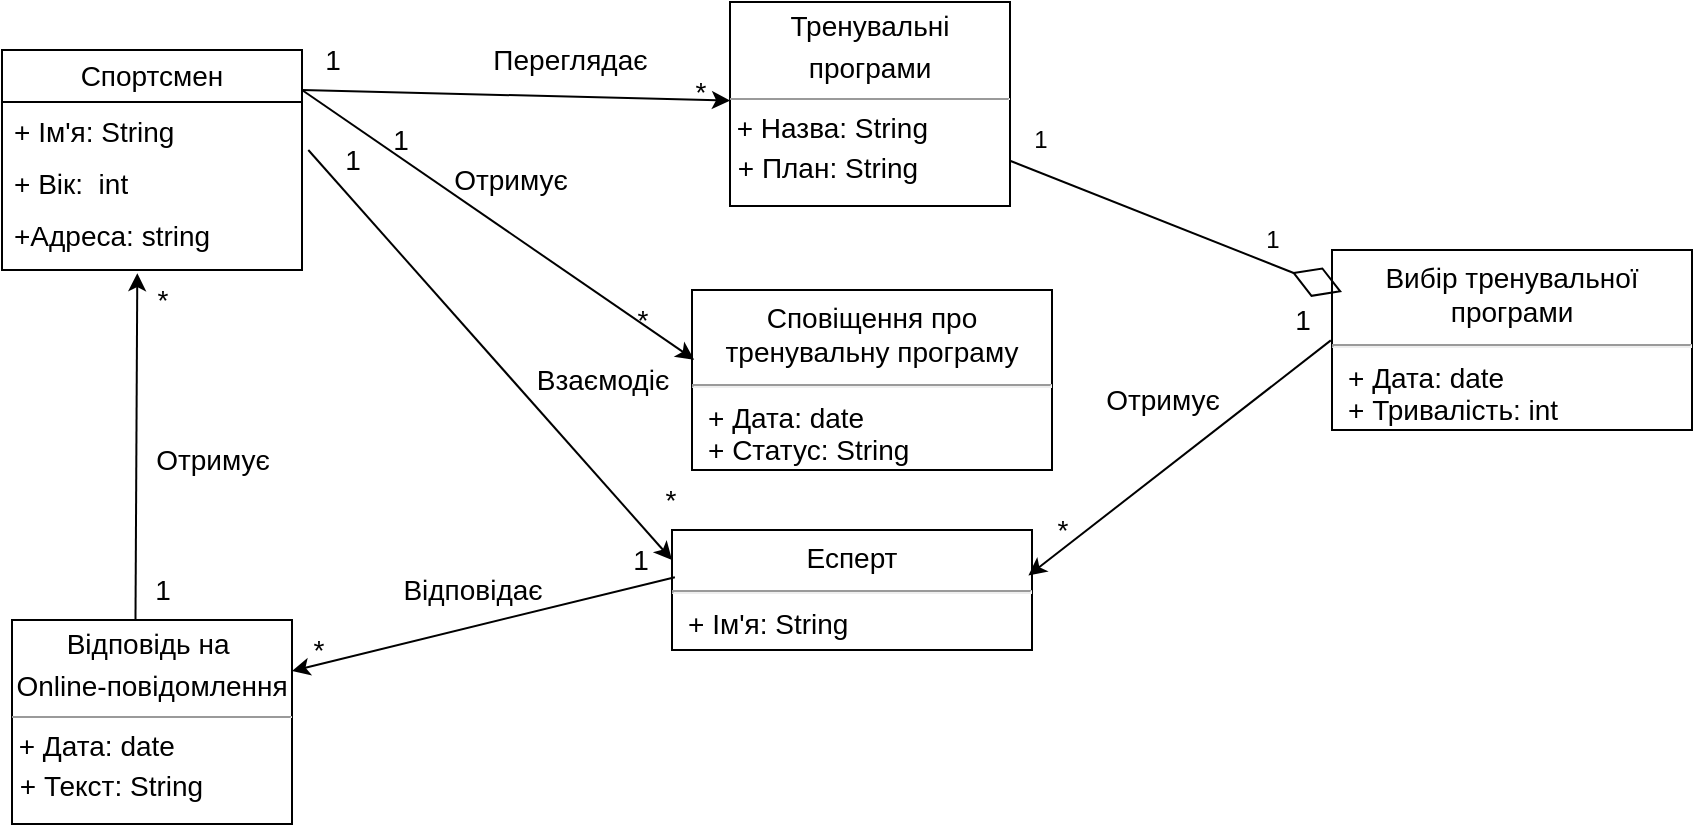 <mxfile version="22.0.8" type="device">
  <diagram name="Страница — 1" id="PT70_CYcPv-NNOxItSxv">
    <mxGraphModel dx="1050" dy="574" grid="1" gridSize="10" guides="1" tooltips="1" connect="1" arrows="1" fold="1" page="1" pageScale="1" pageWidth="827" pageHeight="1169" math="0" shadow="0">
      <root>
        <mxCell id="0" />
        <mxCell id="1" parent="0" />
        <mxCell id="0k0r966J7VI7oezdHhZW-1" value="&lt;font style=&quot;font-size: 14px;&quot;&gt;Спортсмен&lt;/font&gt;" style="swimlane;fontStyle=0;childLayout=stackLayout;horizontal=1;startSize=26;fillColor=none;horizontalStack=0;resizeParent=1;resizeParentMax=0;resizeLast=0;collapsible=1;marginBottom=0;whiteSpace=wrap;html=1;" parent="1" vertex="1">
          <mxGeometry x="80" y="80" width="150" height="110" as="geometry">
            <mxRectangle x="80" y="80" width="100" height="30" as="alternateBounds" />
          </mxGeometry>
        </mxCell>
        <mxCell id="0k0r966J7VI7oezdHhZW-2" value="&lt;font style=&quot;font-size: 14px;&quot;&gt;+ Ім&#39;я: String&lt;/font&gt;" style="text;strokeColor=none;fillColor=none;align=left;verticalAlign=top;spacingLeft=4;spacingRight=4;overflow=hidden;rotatable=0;points=[[0,0.5],[1,0.5]];portConstraint=eastwest;whiteSpace=wrap;html=1;" parent="0k0r966J7VI7oezdHhZW-1" vertex="1">
          <mxGeometry y="26" width="150" height="26" as="geometry" />
        </mxCell>
        <mxCell id="0k0r966J7VI7oezdHhZW-3" value="&lt;font style=&quot;font-size: 14px;&quot;&gt;+ Вік:&amp;nbsp; int&lt;/font&gt;" style="text;strokeColor=none;fillColor=none;align=left;verticalAlign=top;spacingLeft=4;spacingRight=4;overflow=hidden;rotatable=0;points=[[0,0.5],[1,0.5]];portConstraint=eastwest;whiteSpace=wrap;html=1;" parent="0k0r966J7VI7oezdHhZW-1" vertex="1">
          <mxGeometry y="52" width="150" height="26" as="geometry" />
        </mxCell>
        <mxCell id="0k0r966J7VI7oezdHhZW-4" value="&lt;font style=&quot;font-size: 14px;&quot;&gt;+Адреса: string&lt;/font&gt;" style="text;strokeColor=none;fillColor=none;align=left;verticalAlign=top;spacingLeft=4;spacingRight=4;overflow=hidden;rotatable=0;points=[[0,0.5],[1,0.5]];portConstraint=eastwest;whiteSpace=wrap;html=1;" parent="0k0r966J7VI7oezdHhZW-1" vertex="1">
          <mxGeometry y="78" width="150" height="32" as="geometry" />
        </mxCell>
        <mxCell id="0k0r966J7VI7oezdHhZW-8" value="&lt;p style=&quot;margin:0px;margin-top:4px;text-align:center;&quot;&gt;&lt;span style=&quot;font-size: 14px;&quot;&gt;Тренувальні&lt;/span&gt;&lt;/p&gt;&lt;p style=&quot;margin:0px;margin-top:4px;text-align:center;&quot;&gt;&lt;span style=&quot;font-size: 14px;&quot;&gt;програми&lt;/span&gt;&lt;/p&gt;&lt;hr size=&quot;1&quot;&gt;&lt;div style=&quot;height:2px;&quot;&gt;&amp;nbsp;&lt;font style=&quot;font-size: 14px;&quot;&gt;+ Назва: String&lt;/font&gt;&lt;/div&gt;&lt;div style=&quot;height:2px;&quot;&gt;&lt;font style=&quot;font-size: 14px;&quot;&gt;&lt;br&gt;&lt;/font&gt;&lt;/div&gt;&lt;div style=&quot;height:2px;&quot;&gt;&lt;font style=&quot;font-size: 14px;&quot;&gt;&lt;br&gt;&lt;/font&gt;&lt;/div&gt;&lt;div style=&quot;height:2px;&quot;&gt;&lt;font style=&quot;font-size: 14px;&quot;&gt;&lt;br&gt;&lt;/font&gt;&lt;/div&gt;&lt;div style=&quot;height:2px;&quot;&gt;&lt;font style=&quot;font-size: 14px;&quot;&gt;&lt;br&gt;&lt;/font&gt;&lt;/div&gt;&lt;div style=&quot;height:2px;&quot;&gt;&lt;font style=&quot;font-size: 14px;&quot;&gt;&lt;br&gt;&lt;/font&gt;&lt;/div&gt;&lt;div style=&quot;height:2px;&quot;&gt;&lt;font style=&quot;font-size: 14px;&quot;&gt;&lt;br&gt;&lt;/font&gt;&lt;/div&gt;&lt;div style=&quot;height:2px;&quot;&gt;&lt;font style=&quot;font-size: 14px;&quot;&gt;&lt;br&gt;&lt;/font&gt;&lt;/div&gt;&lt;div style=&quot;height:2px;&quot;&gt;&lt;font style=&quot;font-size: 14px;&quot;&gt;&lt;br&gt;&lt;/font&gt;&lt;/div&gt;&lt;div style=&quot;height:2px;&quot;&gt;&lt;font style=&quot;font-size: 14px;&quot;&gt;&lt;br&gt;&lt;/font&gt;&lt;/div&gt;&lt;div style=&quot;height:2px;&quot;&gt;&lt;font style=&quot;font-size: 14px;&quot;&gt;&amp;nbsp;+ План: String&lt;/font&gt;&lt;/div&gt;&lt;div style=&quot;height:2px;&quot;&gt;&lt;font style=&quot;font-size: 14px;&quot;&gt;&lt;br&gt;&lt;/font&gt;&lt;/div&gt;" style="verticalAlign=top;align=left;overflow=fill;fontSize=12;fontFamily=Helvetica;html=1;whiteSpace=wrap;" parent="1" vertex="1">
          <mxGeometry x="444" y="56" width="140" height="102" as="geometry" />
        </mxCell>
        <mxCell id="0k0r966J7VI7oezdHhZW-10" value="&lt;font style=&quot;font-size: 14px;&quot;&gt;&amp;nbsp; &amp;nbsp; &amp;nbsp;Переглядає&lt;/font&gt;" style="text;html=1;align=center;verticalAlign=middle;resizable=0;points=[];autosize=1;strokeColor=none;fillColor=none;" parent="1" vertex="1">
          <mxGeometry x="293.5" y="70" width="120" height="30" as="geometry" />
        </mxCell>
        <mxCell id="0k0r966J7VI7oezdHhZW-11" value="&lt;p style=&quot;margin: 6px 0px 0px; text-align: center; font-size: 14px;&quot;&gt;&lt;font style=&quot;font-size: 14px;&quot;&gt;Вибір тренувальної програми&lt;/font&gt;&lt;/p&gt;&lt;hr style=&quot;font-size: 14px;&quot;&gt;&lt;p style=&quot;margin: 0px 0px 0px 8px; font-size: 14px;&quot;&gt;&lt;font style=&quot;font-size: 14px;&quot;&gt;+ Дата: date&lt;br&gt;+ Тривалість: int&lt;/font&gt;&lt;/p&gt;" style="align=left;overflow=fill;html=1;dropTarget=0;whiteSpace=wrap;" parent="1" vertex="1">
          <mxGeometry x="745" y="180" width="180" height="90" as="geometry" />
        </mxCell>
        <mxCell id="0k0r966J7VI7oezdHhZW-13" value="&lt;font style=&quot;font-size: 14px;&quot;&gt;1&lt;/font&gt;" style="text;html=1;align=center;verticalAlign=middle;resizable=0;points=[];autosize=1;strokeColor=none;fillColor=none;" parent="1" vertex="1">
          <mxGeometry x="230" y="70" width="30" height="30" as="geometry" />
        </mxCell>
        <mxCell id="0k0r966J7VI7oezdHhZW-14" value="&lt;font style=&quot;font-size: 14px;&quot;&gt;*&lt;/font&gt;" style="text;html=1;align=center;verticalAlign=middle;resizable=0;points=[];autosize=1;strokeColor=none;fillColor=none;" parent="1" vertex="1">
          <mxGeometry x="414" y="86" width="30" height="30" as="geometry" />
        </mxCell>
        <mxCell id="0k0r966J7VI7oezdHhZW-19" value="1" style="text;html=1;align=center;verticalAlign=middle;resizable=0;points=[];autosize=1;strokeColor=none;fillColor=none;" parent="1" vertex="1">
          <mxGeometry x="584" y="110" width="30" height="30" as="geometry" />
        </mxCell>
        <mxCell id="0k0r966J7VI7oezdHhZW-20" value="1" style="text;html=1;align=center;verticalAlign=middle;resizable=0;points=[];autosize=1;strokeColor=none;fillColor=none;" parent="1" vertex="1">
          <mxGeometry x="700" y="160" width="30" height="30" as="geometry" />
        </mxCell>
        <mxCell id="0k0r966J7VI7oezdHhZW-21" value="&lt;p style=&quot;margin: 6px 0px 0px; text-align: center; font-size: 14px;&quot;&gt;&lt;font style=&quot;font-size: 14px;&quot;&gt;Сповіщення про тренувальну програму&lt;/font&gt;&lt;/p&gt;&lt;hr style=&quot;font-size: 14px;&quot;&gt;&lt;p style=&quot;margin: 0px 0px 0px 8px; font-size: 14px;&quot;&gt;&lt;font style=&quot;font-size: 14px;&quot;&gt;+ Дата: date&lt;br&gt;+ Статус: String&lt;/font&gt;&lt;/p&gt;" style="align=left;overflow=fill;html=1;dropTarget=0;whiteSpace=wrap;" parent="1" vertex="1">
          <mxGeometry x="425" y="200" width="180" height="90" as="geometry" />
        </mxCell>
        <mxCell id="0k0r966J7VI7oezdHhZW-22" value="&lt;font style=&quot;font-size: 14px;&quot;&gt;1&lt;/font&gt;" style="text;html=1;align=center;verticalAlign=middle;resizable=0;points=[];autosize=1;strokeColor=none;fillColor=none;" parent="1" vertex="1">
          <mxGeometry x="263.5" y="110" width="30" height="30" as="geometry" />
        </mxCell>
        <mxCell id="0k0r966J7VI7oezdHhZW-24" value="&lt;font style=&quot;font-size: 14px;&quot;&gt;Отримує&lt;/font&gt;" style="text;html=1;align=center;verticalAlign=middle;resizable=0;points=[];autosize=1;strokeColor=none;fillColor=none;" parent="1" vertex="1">
          <mxGeometry x="293.5" y="130" width="80" height="30" as="geometry" />
        </mxCell>
        <mxCell id="0k0r966J7VI7oezdHhZW-25" value="&lt;font style=&quot;font-size: 14px;&quot;&gt;*&lt;/font&gt;" style="text;html=1;align=center;verticalAlign=middle;resizable=0;points=[];autosize=1;strokeColor=none;fillColor=none;" parent="1" vertex="1">
          <mxGeometry x="385" y="200" width="30" height="30" as="geometry" />
        </mxCell>
        <mxCell id="0k0r966J7VI7oezdHhZW-28" value="&lt;p style=&quot;margin: 6px 0px 0px; text-align: center; font-size: 14px;&quot;&gt;Есперт&lt;/p&gt;&lt;hr style=&quot;font-size: 14px;&quot;&gt;&lt;p style=&quot;margin: 0px 0px 0px 8px; font-size: 14px;&quot;&gt;&lt;font style=&quot;font-size: 14px;&quot;&gt;+ Ім&#39;я: String&lt;br&gt;&lt;/font&gt;&lt;/p&gt;" style="align=left;overflow=fill;html=1;dropTarget=0;whiteSpace=wrap;" parent="1" vertex="1">
          <mxGeometry x="415" y="320" width="180" height="60" as="geometry" />
        </mxCell>
        <mxCell id="0k0r966J7VI7oezdHhZW-36" value="&lt;font style=&quot;font-size: 14px;&quot;&gt;1&lt;/font&gt;" style="text;html=1;align=center;verticalAlign=middle;resizable=0;points=[];autosize=1;strokeColor=none;fillColor=none;" parent="1" vertex="1">
          <mxGeometry x="240" y="120" width="30" height="30" as="geometry" />
        </mxCell>
        <mxCell id="0k0r966J7VI7oezdHhZW-37" value="&lt;span style=&quot;font-size: 14px;&quot;&gt;Взаємодіє&lt;/span&gt;" style="text;html=1;align=center;verticalAlign=middle;resizable=0;points=[];autosize=1;strokeColor=none;fillColor=none;" parent="1" vertex="1">
          <mxGeometry x="335" y="230" width="90" height="30" as="geometry" />
        </mxCell>
        <mxCell id="0k0r966J7VI7oezdHhZW-38" value="&lt;font style=&quot;font-size: 14px;&quot;&gt;*&lt;/font&gt;" style="text;html=1;align=center;verticalAlign=middle;resizable=0;points=[];autosize=1;strokeColor=none;fillColor=none;" parent="1" vertex="1">
          <mxGeometry x="222.5" y="365" width="30" height="30" as="geometry" />
        </mxCell>
        <mxCell id="0k0r966J7VI7oezdHhZW-40" value="&lt;font style=&quot;font-size: 14px;&quot;&gt;Отримує&lt;/font&gt;" style="text;html=1;align=center;verticalAlign=middle;resizable=0;points=[];autosize=1;strokeColor=none;fillColor=none;" parent="1" vertex="1">
          <mxGeometry x="620" y="240" width="80" height="30" as="geometry" />
        </mxCell>
        <mxCell id="0k0r966J7VI7oezdHhZW-42" value="" style="endArrow=diamondThin;endFill=0;endSize=24;html=1;rounded=0;entryX=1.167;entryY=0.013;entryDx=0;entryDy=0;entryPerimeter=0;" parent="1" edge="1">
          <mxGeometry width="160" relative="1" as="geometry">
            <mxPoint x="584" y="135.349" as="sourcePoint" />
            <mxPoint x="750.01" y="201.04" as="targetPoint" />
          </mxGeometry>
        </mxCell>
        <mxCell id="0k0r966J7VI7oezdHhZW-41" value="&lt;font style=&quot;font-size: 14px;&quot;&gt;1&lt;/font&gt;" style="text;html=1;align=center;verticalAlign=middle;resizable=0;points=[];autosize=1;strokeColor=none;fillColor=none;" parent="1" vertex="1">
          <mxGeometry x="715" y="200" width="30" height="30" as="geometry" />
        </mxCell>
        <mxCell id="0k0r966J7VI7oezdHhZW-44" value="&lt;p style=&quot;margin:0px;margin-top:4px;text-align:center;&quot;&gt;&lt;span style=&quot;font-size: 14px;&quot;&gt;Відповідь на&amp;nbsp;&lt;/span&gt;&lt;/p&gt;&lt;p style=&quot;margin:0px;margin-top:4px;text-align:center;&quot;&gt;&lt;font style=&quot;font-size: 14px;&quot;&gt;Online-повідомлення&lt;/font&gt;&lt;br&gt;&lt;/p&gt;&lt;hr size=&quot;1&quot;&gt;&lt;div style=&quot;height:2px;&quot;&gt;&amp;nbsp;&lt;font style=&quot;font-size: 14px;&quot;&gt;+ Дата: date&lt;/font&gt;&lt;/div&gt;&lt;div style=&quot;height:2px;&quot;&gt;&lt;font style=&quot;font-size: 14px;&quot;&gt;&lt;br&gt;&lt;/font&gt;&lt;/div&gt;&lt;div style=&quot;height:2px;&quot;&gt;&lt;font style=&quot;font-size: 14px;&quot;&gt;&lt;br&gt;&lt;/font&gt;&lt;/div&gt;&lt;div style=&quot;height:2px;&quot;&gt;&lt;font style=&quot;font-size: 14px;&quot;&gt;&lt;br&gt;&lt;/font&gt;&lt;/div&gt;&lt;div style=&quot;height:2px;&quot;&gt;&lt;font style=&quot;font-size: 14px;&quot;&gt;&lt;br&gt;&lt;/font&gt;&lt;/div&gt;&lt;div style=&quot;height:2px;&quot;&gt;&lt;font style=&quot;font-size: 14px;&quot;&gt;&lt;br&gt;&lt;/font&gt;&lt;/div&gt;&lt;div style=&quot;height:2px;&quot;&gt;&lt;font style=&quot;font-size: 14px;&quot;&gt;&lt;br&gt;&lt;/font&gt;&lt;/div&gt;&lt;div style=&quot;height:2px;&quot;&gt;&lt;font style=&quot;font-size: 14px;&quot;&gt;&lt;br&gt;&lt;/font&gt;&lt;/div&gt;&lt;div style=&quot;height:2px;&quot;&gt;&lt;font style=&quot;font-size: 14px;&quot;&gt;&lt;br&gt;&lt;/font&gt;&lt;/div&gt;&lt;div style=&quot;height:2px;&quot;&gt;&lt;font style=&quot;font-size: 14px;&quot;&gt;&lt;br&gt;&lt;/font&gt;&lt;/div&gt;&lt;div style=&quot;height:2px;&quot;&gt;&lt;font style=&quot;font-size: 14px;&quot;&gt;&amp;nbsp;+ Текст: String&lt;/font&gt;&lt;/div&gt;&lt;div style=&quot;height:2px;&quot;&gt;&lt;font style=&quot;font-size: 14px;&quot;&gt;&lt;br&gt;&lt;/font&gt;&lt;/div&gt;" style="verticalAlign=top;align=left;overflow=fill;fontSize=12;fontFamily=Helvetica;html=1;whiteSpace=wrap;" parent="1" vertex="1">
          <mxGeometry x="85" y="365" width="140" height="102" as="geometry" />
        </mxCell>
        <mxCell id="0k0r966J7VI7oezdHhZW-46" value="&lt;font style=&quot;font-size: 14px;&quot;&gt;*&lt;/font&gt;" style="text;html=1;align=center;verticalAlign=middle;resizable=0;points=[];autosize=1;strokeColor=none;fillColor=none;" parent="1" vertex="1">
          <mxGeometry x="399" y="290" width="30" height="30" as="geometry" />
        </mxCell>
        <mxCell id="0k0r966J7VI7oezdHhZW-48" value="&lt;font style=&quot;font-size: 14px;&quot;&gt;1&lt;/font&gt;" style="text;html=1;align=center;verticalAlign=middle;resizable=0;points=[];autosize=1;strokeColor=none;fillColor=none;" parent="1" vertex="1">
          <mxGeometry x="384" y="320" width="30" height="30" as="geometry" />
        </mxCell>
        <mxCell id="0k0r966J7VI7oezdHhZW-49" value="&lt;font style=&quot;font-size: 14px;&quot;&gt;Відповідає&lt;/font&gt;" style="text;html=1;align=center;verticalAlign=middle;resizable=0;points=[];autosize=1;strokeColor=none;fillColor=none;" parent="1" vertex="1">
          <mxGeometry x="270" y="335" width="90" height="30" as="geometry" />
        </mxCell>
        <mxCell id="0k0r966J7VI7oezdHhZW-51" value="&lt;font style=&quot;font-size: 14px;&quot;&gt;Отримує&lt;/font&gt;" style="text;html=1;align=center;verticalAlign=middle;resizable=0;points=[];autosize=1;strokeColor=none;fillColor=none;" parent="1" vertex="1">
          <mxGeometry x="145" y="270" width="80" height="30" as="geometry" />
        </mxCell>
        <mxCell id="0k0r966J7VI7oezdHhZW-52" value="&lt;font style=&quot;font-size: 14px;&quot;&gt;1&lt;/font&gt;" style="text;html=1;align=center;verticalAlign=middle;resizable=0;points=[];autosize=1;strokeColor=none;fillColor=none;" parent="1" vertex="1">
          <mxGeometry x="145" y="335" width="30" height="30" as="geometry" />
        </mxCell>
        <mxCell id="0k0r966J7VI7oezdHhZW-53" value="&lt;font style=&quot;font-size: 14px;&quot;&gt;*&lt;/font&gt;" style="text;html=1;align=center;verticalAlign=middle;resizable=0;points=[];autosize=1;strokeColor=none;fillColor=none;" parent="1" vertex="1">
          <mxGeometry x="145" y="190" width="30" height="30" as="geometry" />
        </mxCell>
        <mxCell id="x_3dui9MWgq3ZP0mCH6x-1" value="" style="endArrow=classic;html=1;rounded=0;" edge="1" parent="1" target="0k0r966J7VI7oezdHhZW-8">
          <mxGeometry width="50" height="50" relative="1" as="geometry">
            <mxPoint x="230" y="100" as="sourcePoint" />
            <mxPoint x="560" y="270" as="targetPoint" />
          </mxGeometry>
        </mxCell>
        <mxCell id="x_3dui9MWgq3ZP0mCH6x-2" value="" style="endArrow=classic;html=1;rounded=0;entryX=0.006;entryY=0.387;entryDx=0;entryDy=0;entryPerimeter=0;exitX=0;exitY=1;exitDx=0;exitDy=0;exitPerimeter=0;" edge="1" parent="1" source="0k0r966J7VI7oezdHhZW-13" target="0k0r966J7VI7oezdHhZW-21">
          <mxGeometry width="50" height="50" relative="1" as="geometry">
            <mxPoint x="230" y="100" as="sourcePoint" />
            <mxPoint x="280" y="50" as="targetPoint" />
          </mxGeometry>
        </mxCell>
        <mxCell id="x_3dui9MWgq3ZP0mCH6x-3" value="" style="endArrow=classic;html=1;rounded=0;exitX=1.021;exitY=-0.077;exitDx=0;exitDy=0;exitPerimeter=0;entryX=0;entryY=0.25;entryDx=0;entryDy=0;" edge="1" parent="1" source="0k0r966J7VI7oezdHhZW-3" target="0k0r966J7VI7oezdHhZW-28">
          <mxGeometry width="50" height="50" relative="1" as="geometry">
            <mxPoint x="229" y="99.998" as="sourcePoint" />
            <mxPoint x="414" y="345.61" as="targetPoint" />
          </mxGeometry>
        </mxCell>
        <mxCell id="x_3dui9MWgq3ZP0mCH6x-4" value="" style="endArrow=classic;html=1;rounded=0;entryX=1;entryY=0.25;entryDx=0;entryDy=0;exitX=0.008;exitY=0.393;exitDx=0;exitDy=0;exitPerimeter=0;" edge="1" parent="1" source="0k0r966J7VI7oezdHhZW-28" target="0k0r966J7VI7oezdHhZW-44">
          <mxGeometry width="50" height="50" relative="1" as="geometry">
            <mxPoint x="510" y="320" as="sourcePoint" />
            <mxPoint x="560" y="270" as="targetPoint" />
          </mxGeometry>
        </mxCell>
        <mxCell id="x_3dui9MWgq3ZP0mCH6x-5" value="" style="endArrow=classic;html=1;rounded=0;entryX=0.451;entryY=1.05;entryDx=0;entryDy=0;entryPerimeter=0;exitX=0.441;exitY=0.002;exitDx=0;exitDy=0;exitPerimeter=0;" edge="1" parent="1" source="0k0r966J7VI7oezdHhZW-44" target="0k0r966J7VI7oezdHhZW-4">
          <mxGeometry width="50" height="50" relative="1" as="geometry">
            <mxPoint x="148" y="360" as="sourcePoint" />
            <mxPoint x="560" y="270" as="targetPoint" />
          </mxGeometry>
        </mxCell>
        <mxCell id="x_3dui9MWgq3ZP0mCH6x-7" value="" style="endArrow=classic;html=1;rounded=0;exitX=0.98;exitY=0.84;exitDx=0;exitDy=0;exitPerimeter=0;entryX=0.99;entryY=0.38;entryDx=0;entryDy=0;entryPerimeter=0;" edge="1" parent="1" source="0k0r966J7VI7oezdHhZW-41" target="0k0r966J7VI7oezdHhZW-28">
          <mxGeometry width="50" height="50" relative="1" as="geometry">
            <mxPoint x="744" y="225" as="sourcePoint" />
            <mxPoint x="595" y="350" as="targetPoint" />
          </mxGeometry>
        </mxCell>
        <mxCell id="0k0r966J7VI7oezdHhZW-43" value="&lt;font style=&quot;font-size: 14px;&quot;&gt;*&lt;/font&gt;" style="text;html=1;align=center;verticalAlign=middle;resizable=0;points=[];autosize=1;strokeColor=none;fillColor=none;" parent="1" vertex="1">
          <mxGeometry x="595" y="305" width="30" height="30" as="geometry" />
        </mxCell>
      </root>
    </mxGraphModel>
  </diagram>
</mxfile>

